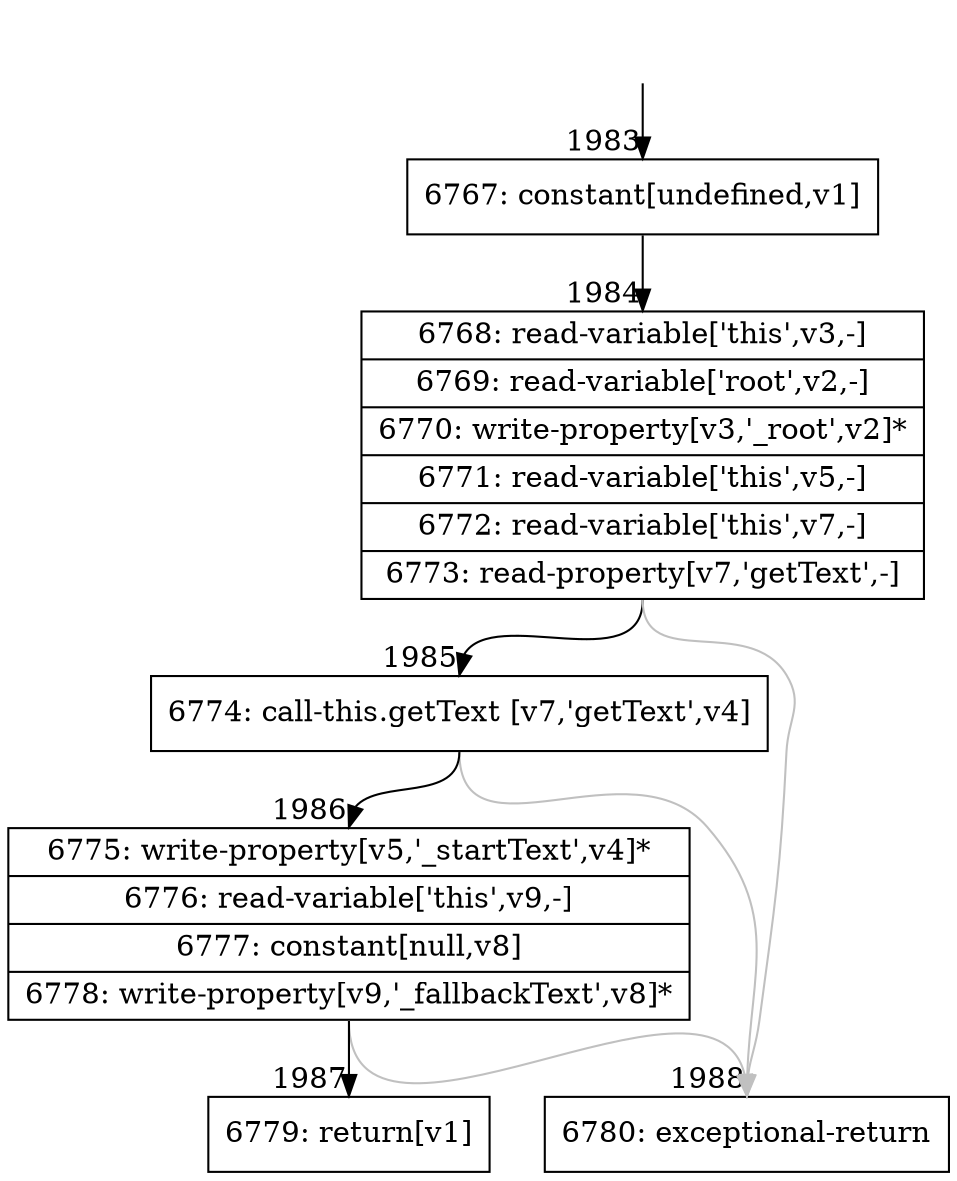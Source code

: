 digraph {
rankdir="TD"
BB_entry138[shape=none,label=""];
BB_entry138 -> BB1983 [tailport=s, headport=n, headlabel="    1983"]
BB1983 [shape=record label="{6767: constant[undefined,v1]}" ] 
BB1983 -> BB1984 [tailport=s, headport=n, headlabel="      1984"]
BB1984 [shape=record label="{6768: read-variable['this',v3,-]|6769: read-variable['root',v2,-]|6770: write-property[v3,'_root',v2]*|6771: read-variable['this',v5,-]|6772: read-variable['this',v7,-]|6773: read-property[v7,'getText',-]}" ] 
BB1984 -> BB1985 [tailport=s, headport=n, headlabel="      1985"]
BB1984 -> BB1988 [tailport=s, headport=n, color=gray, headlabel="      1988"]
BB1985 [shape=record label="{6774: call-this.getText [v7,'getText',v4]}" ] 
BB1985 -> BB1986 [tailport=s, headport=n, headlabel="      1986"]
BB1985 -> BB1988 [tailport=s, headport=n, color=gray]
BB1986 [shape=record label="{6775: write-property[v5,'_startText',v4]*|6776: read-variable['this',v9,-]|6777: constant[null,v8]|6778: write-property[v9,'_fallbackText',v8]*}" ] 
BB1986 -> BB1987 [tailport=s, headport=n, headlabel="      1987"]
BB1986 -> BB1988 [tailport=s, headport=n, color=gray]
BB1987 [shape=record label="{6779: return[v1]}" ] 
BB1988 [shape=record label="{6780: exceptional-return}" ] 
//#$~ 3624
}
